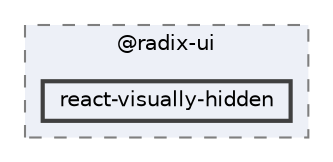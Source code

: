digraph "C:/Users/arisc/OneDrive/Documents/GitHub/FINAL/EcoEats-Project/node_modules/@radix-ui/react-visually-hidden"
{
 // LATEX_PDF_SIZE
  bgcolor="transparent";
  edge [fontname=Helvetica,fontsize=10,labelfontname=Helvetica,labelfontsize=10];
  node [fontname=Helvetica,fontsize=10,shape=box,height=0.2,width=0.4];
  compound=true
  subgraph clusterdir_ab62ad447ec992f2fe79c76b760e4d1f {
    graph [ bgcolor="#edf0f7", pencolor="grey50", label="@radix-ui", fontname=Helvetica,fontsize=10 style="filled,dashed", URL="dir_ab62ad447ec992f2fe79c76b760e4d1f.html",tooltip=""]
  dir_6cc723e1fc3d5312cf15fc13b006af9e [label="react-visually-hidden", fillcolor="#edf0f7", color="grey25", style="filled,bold", URL="dir_6cc723e1fc3d5312cf15fc13b006af9e.html",tooltip=""];
  }
}
